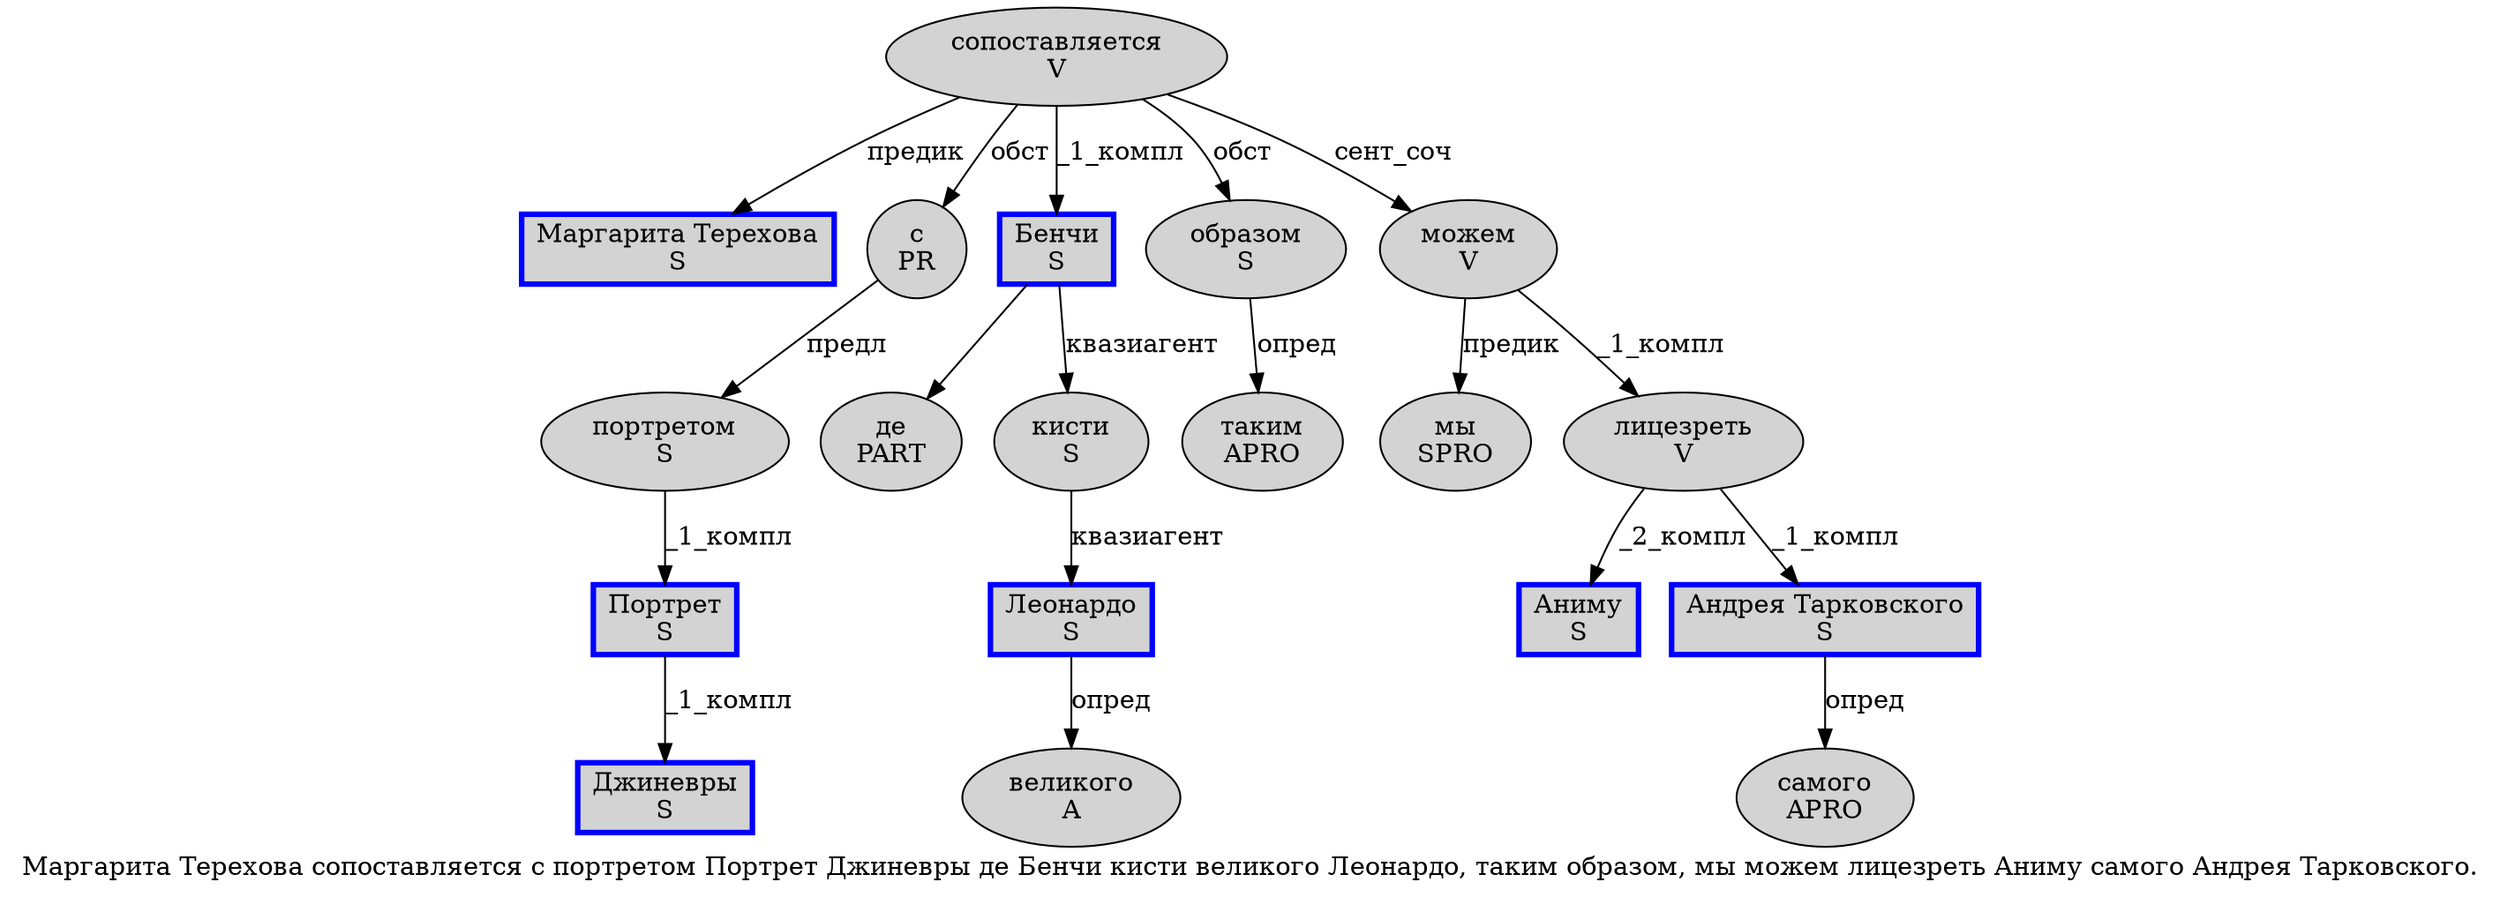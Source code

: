 digraph SENTENCE_2037 {
	graph [label="Маргарита Терехова сопоставляется с портретом Портрет Джиневры де Бенчи кисти великого Леонардо, таким образом, мы можем лицезреть Аниму самого Андрея Тарковского."]
	node [style=filled]
		0 [label="Маргарита Терехова
S" color=blue fillcolor=lightgray penwidth=3 shape=box]
		1 [label="сопоставляется
V" color="" fillcolor=lightgray penwidth=1 shape=ellipse]
		2 [label="с
PR" color="" fillcolor=lightgray penwidth=1 shape=ellipse]
		3 [label="портретом
S" color="" fillcolor=lightgray penwidth=1 shape=ellipse]
		4 [label="Портрет
S" color=blue fillcolor=lightgray penwidth=3 shape=box]
		5 [label="Джиневры
S" color=blue fillcolor=lightgray penwidth=3 shape=box]
		6 [label="де
PART" color="" fillcolor=lightgray penwidth=1 shape=ellipse]
		7 [label="Бенчи
S" color=blue fillcolor=lightgray penwidth=3 shape=box]
		8 [label="кисти
S" color="" fillcolor=lightgray penwidth=1 shape=ellipse]
		9 [label="великого
A" color="" fillcolor=lightgray penwidth=1 shape=ellipse]
		10 [label="Леонардо
S" color=blue fillcolor=lightgray penwidth=3 shape=box]
		12 [label="таким
APRO" color="" fillcolor=lightgray penwidth=1 shape=ellipse]
		13 [label="образом
S" color="" fillcolor=lightgray penwidth=1 shape=ellipse]
		15 [label="мы
SPRO" color="" fillcolor=lightgray penwidth=1 shape=ellipse]
		16 [label="можем
V" color="" fillcolor=lightgray penwidth=1 shape=ellipse]
		17 [label="лицезреть
V" color="" fillcolor=lightgray penwidth=1 shape=ellipse]
		18 [label="Аниму
S" color=blue fillcolor=lightgray penwidth=3 shape=box]
		19 [label="самого
APRO" color="" fillcolor=lightgray penwidth=1 shape=ellipse]
		20 [label="Андрея Тарковского
S" color=blue fillcolor=lightgray penwidth=3 shape=box]
			20 -> 19 [label="опред"]
			1 -> 0 [label="предик"]
			1 -> 2 [label="обст"]
			1 -> 7 [label="_1_компл"]
			1 -> 13 [label="обст"]
			1 -> 16 [label="сент_соч"]
			10 -> 9 [label="опред"]
			4 -> 5 [label="_1_компл"]
			7 -> 6
			7 -> 8 [label="квазиагент"]
			8 -> 10 [label="квазиагент"]
			13 -> 12 [label="опред"]
			2 -> 3 [label="предл"]
			17 -> 18 [label="_2_компл"]
			17 -> 20 [label="_1_компл"]
			16 -> 15 [label="предик"]
			16 -> 17 [label="_1_компл"]
			3 -> 4 [label="_1_компл"]
}